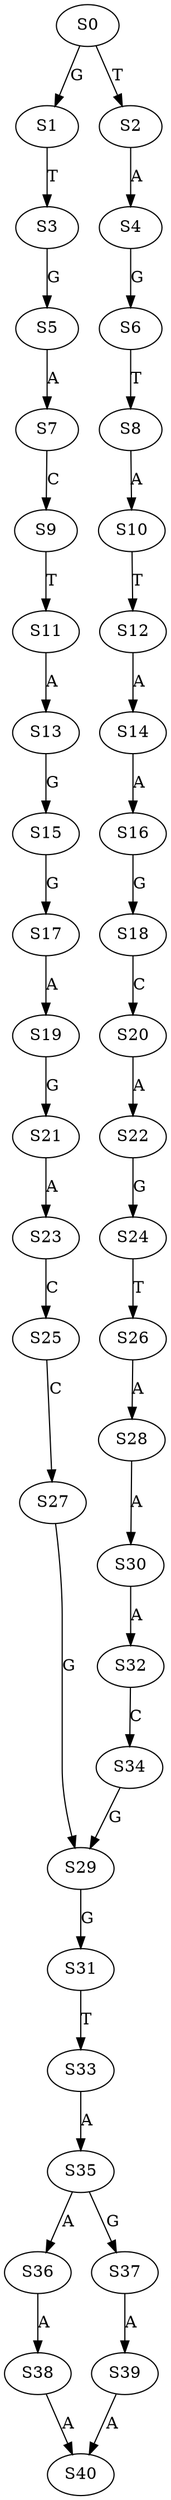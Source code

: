 strict digraph  {
	S0 -> S1 [ label = G ];
	S0 -> S2 [ label = T ];
	S1 -> S3 [ label = T ];
	S2 -> S4 [ label = A ];
	S3 -> S5 [ label = G ];
	S4 -> S6 [ label = G ];
	S5 -> S7 [ label = A ];
	S6 -> S8 [ label = T ];
	S7 -> S9 [ label = C ];
	S8 -> S10 [ label = A ];
	S9 -> S11 [ label = T ];
	S10 -> S12 [ label = T ];
	S11 -> S13 [ label = A ];
	S12 -> S14 [ label = A ];
	S13 -> S15 [ label = G ];
	S14 -> S16 [ label = A ];
	S15 -> S17 [ label = G ];
	S16 -> S18 [ label = G ];
	S17 -> S19 [ label = A ];
	S18 -> S20 [ label = C ];
	S19 -> S21 [ label = G ];
	S20 -> S22 [ label = A ];
	S21 -> S23 [ label = A ];
	S22 -> S24 [ label = G ];
	S23 -> S25 [ label = C ];
	S24 -> S26 [ label = T ];
	S25 -> S27 [ label = C ];
	S26 -> S28 [ label = A ];
	S27 -> S29 [ label = G ];
	S28 -> S30 [ label = A ];
	S29 -> S31 [ label = G ];
	S30 -> S32 [ label = A ];
	S31 -> S33 [ label = T ];
	S32 -> S34 [ label = C ];
	S33 -> S35 [ label = A ];
	S34 -> S29 [ label = G ];
	S35 -> S36 [ label = A ];
	S35 -> S37 [ label = G ];
	S36 -> S38 [ label = A ];
	S37 -> S39 [ label = A ];
	S38 -> S40 [ label = A ];
	S39 -> S40 [ label = A ];
}
